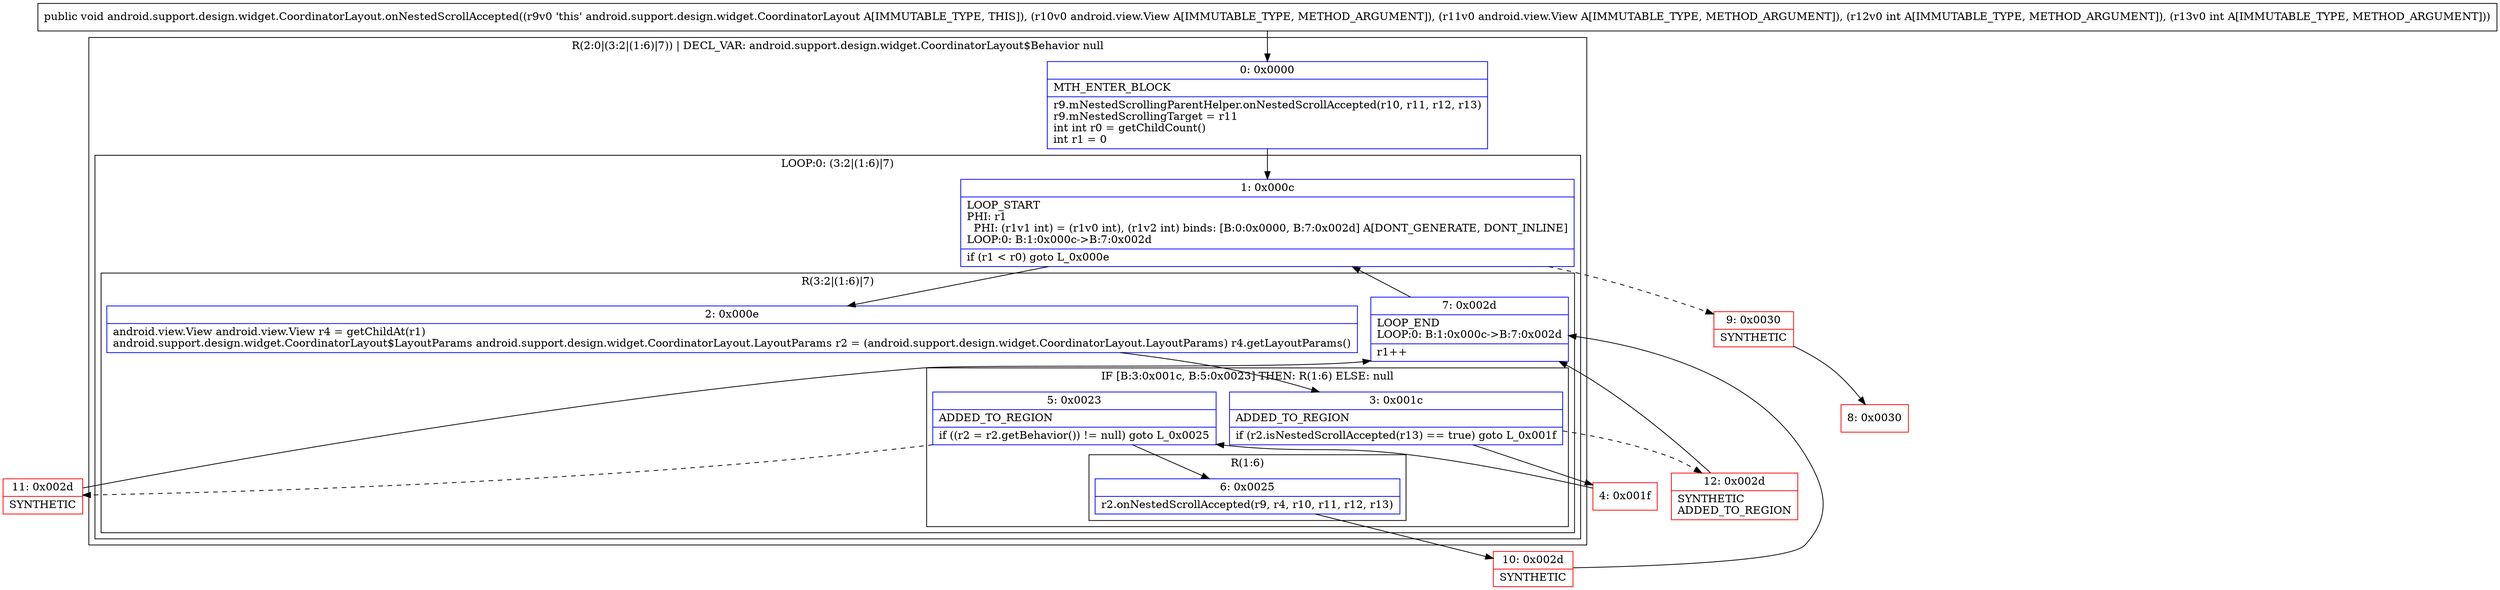 digraph "CFG forandroid.support.design.widget.CoordinatorLayout.onNestedScrollAccepted(Landroid\/view\/View;Landroid\/view\/View;II)V" {
subgraph cluster_Region_1697772760 {
label = "R(2:0|(3:2|(1:6)|7)) | DECL_VAR: android.support.design.widget.CoordinatorLayout$Behavior null\l";
node [shape=record,color=blue];
Node_0 [shape=record,label="{0\:\ 0x0000|MTH_ENTER_BLOCK\l|r9.mNestedScrollingParentHelper.onNestedScrollAccepted(r10, r11, r12, r13)\lr9.mNestedScrollingTarget = r11\lint int r0 = getChildCount()\lint r1 = 0\l}"];
subgraph cluster_LoopRegion_843010064 {
label = "LOOP:0: (3:2|(1:6)|7)";
node [shape=record,color=blue];
Node_1 [shape=record,label="{1\:\ 0x000c|LOOP_START\lPHI: r1 \l  PHI: (r1v1 int) = (r1v0 int), (r1v2 int) binds: [B:0:0x0000, B:7:0x002d] A[DONT_GENERATE, DONT_INLINE]\lLOOP:0: B:1:0x000c\-\>B:7:0x002d\l|if (r1 \< r0) goto L_0x000e\l}"];
subgraph cluster_Region_1868005993 {
label = "R(3:2|(1:6)|7)";
node [shape=record,color=blue];
Node_2 [shape=record,label="{2\:\ 0x000e|android.view.View android.view.View r4 = getChildAt(r1)\landroid.support.design.widget.CoordinatorLayout$LayoutParams android.support.design.widget.CoordinatorLayout.LayoutParams r2 = (android.support.design.widget.CoordinatorLayout.LayoutParams) r4.getLayoutParams()\l}"];
subgraph cluster_IfRegion_76413047 {
label = "IF [B:3:0x001c, B:5:0x0023] THEN: R(1:6) ELSE: null";
node [shape=record,color=blue];
Node_3 [shape=record,label="{3\:\ 0x001c|ADDED_TO_REGION\l|if (r2.isNestedScrollAccepted(r13) == true) goto L_0x001f\l}"];
Node_5 [shape=record,label="{5\:\ 0x0023|ADDED_TO_REGION\l|if ((r2 = r2.getBehavior()) != null) goto L_0x0025\l}"];
subgraph cluster_Region_1861244485 {
label = "R(1:6)";
node [shape=record,color=blue];
Node_6 [shape=record,label="{6\:\ 0x0025|r2.onNestedScrollAccepted(r9, r4, r10, r11, r12, r13)\l}"];
}
}
Node_7 [shape=record,label="{7\:\ 0x002d|LOOP_END\lLOOP:0: B:1:0x000c\-\>B:7:0x002d\l|r1++\l}"];
}
}
}
Node_4 [shape=record,color=red,label="{4\:\ 0x001f}"];
Node_8 [shape=record,color=red,label="{8\:\ 0x0030}"];
Node_9 [shape=record,color=red,label="{9\:\ 0x0030|SYNTHETIC\l}"];
Node_10 [shape=record,color=red,label="{10\:\ 0x002d|SYNTHETIC\l}"];
Node_11 [shape=record,color=red,label="{11\:\ 0x002d|SYNTHETIC\l}"];
Node_12 [shape=record,color=red,label="{12\:\ 0x002d|SYNTHETIC\lADDED_TO_REGION\l}"];
MethodNode[shape=record,label="{public void android.support.design.widget.CoordinatorLayout.onNestedScrollAccepted((r9v0 'this' android.support.design.widget.CoordinatorLayout A[IMMUTABLE_TYPE, THIS]), (r10v0 android.view.View A[IMMUTABLE_TYPE, METHOD_ARGUMENT]), (r11v0 android.view.View A[IMMUTABLE_TYPE, METHOD_ARGUMENT]), (r12v0 int A[IMMUTABLE_TYPE, METHOD_ARGUMENT]), (r13v0 int A[IMMUTABLE_TYPE, METHOD_ARGUMENT])) }"];
MethodNode -> Node_0;
Node_0 -> Node_1;
Node_1 -> Node_2;
Node_1 -> Node_9[style=dashed];
Node_2 -> Node_3;
Node_3 -> Node_4;
Node_3 -> Node_12[style=dashed];
Node_5 -> Node_6;
Node_5 -> Node_11[style=dashed];
Node_6 -> Node_10;
Node_7 -> Node_1;
Node_4 -> Node_5;
Node_9 -> Node_8;
Node_10 -> Node_7;
Node_11 -> Node_7;
Node_12 -> Node_7;
}

